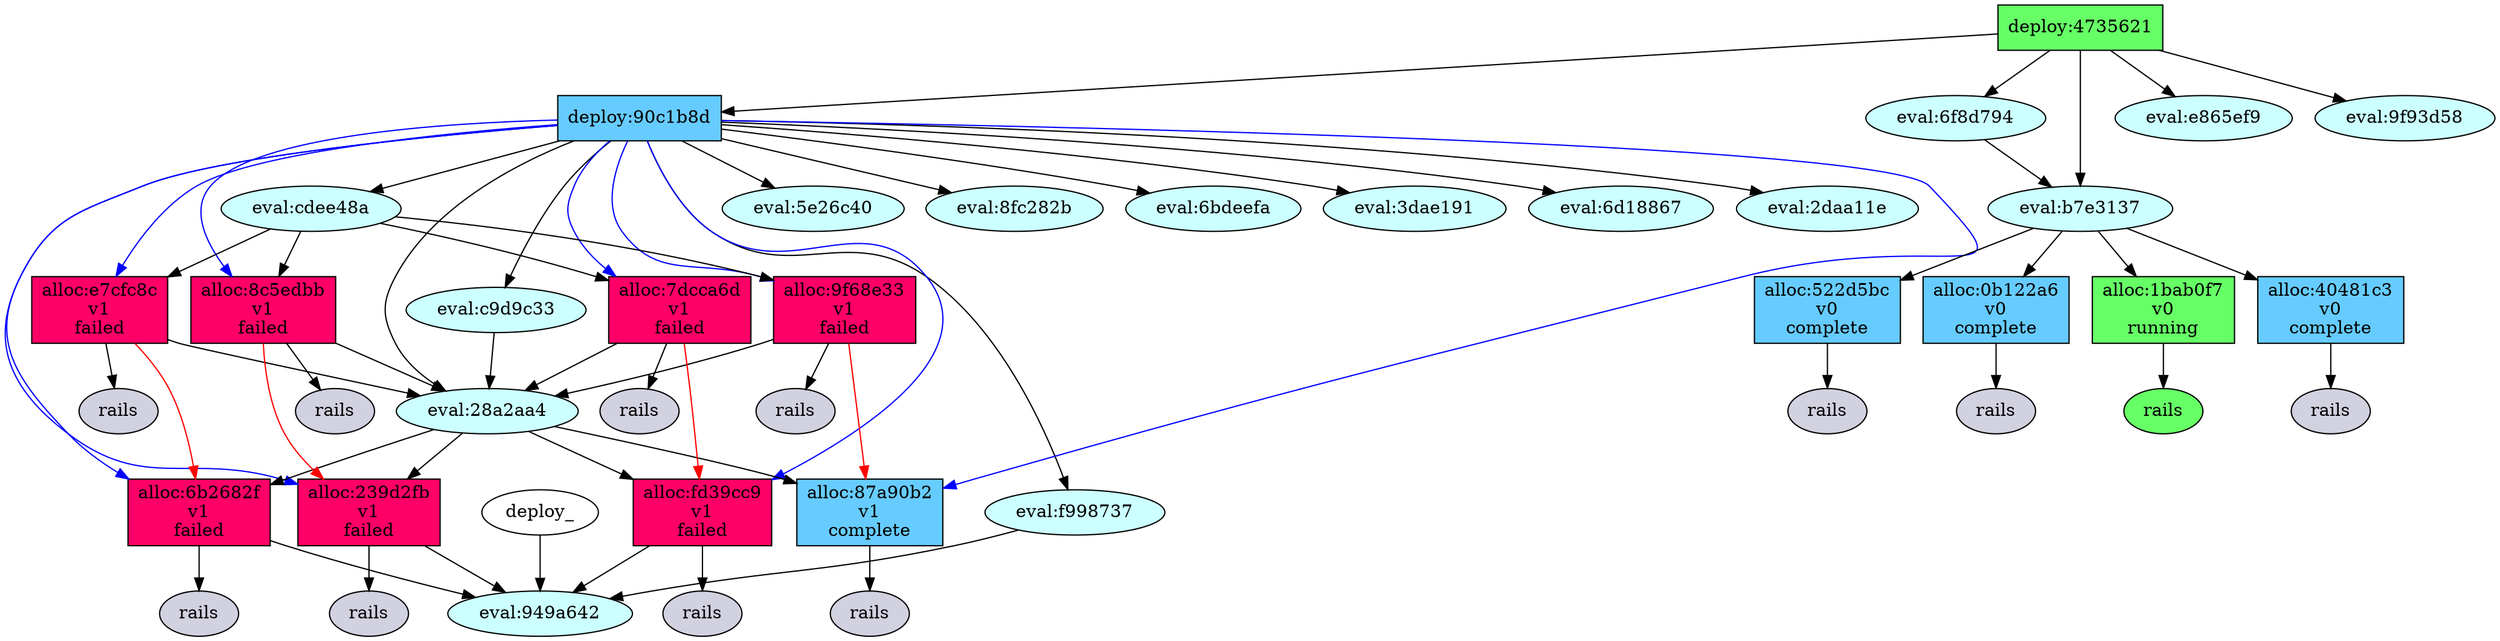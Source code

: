 digraph G {

/* deploy-to-deploy */
deploy_4735621 -> deploy_90c1b8d

/* deploy-to-eval */
deploy_4735621 -> eval_6f8d794
deploy_4735621 -> eval_b7e3137
deploy_4735621 -> eval_e865ef9
deploy_4735621 -> eval_9f93d58
deploy_90c1b8d -> eval_cdee48a
deploy_90c1b8d -> eval_5e26c40
deploy_90c1b8d -> eval_8fc282b
deploy_90c1b8d -> eval_6bdeefa
deploy_90c1b8d -> eval_c9d9c33
deploy_90c1b8d -> eval_28a2aa4
deploy_90c1b8d -> eval_3dae191
deploy_90c1b8d -> eval_6d18867
deploy_90c1b8d -> eval_2daa11e
deploy_90c1b8d -> eval_f998737
deploy_ -> eval_949a642

/* deploy-to-canary */
deploy_90c1b8d -> alloc_9f68e33 [color=blue]
deploy_90c1b8d -> alloc_e7cfc8c [color=blue]
deploy_90c1b8d -> alloc_7dcca6d [color=blue]
deploy_90c1b8d -> alloc_8c5edbb [color=blue]
deploy_90c1b8d -> alloc_239d2fb [color=blue]
deploy_90c1b8d -> alloc_87a90b2 [color=blue]
deploy_90c1b8d -> alloc_6b2682f [color=blue]
deploy_90c1b8d -> alloc_fd39cc9 [color=blue]

/* eval-to-eval */
eval_6f8d794 -> eval_b7e3137
eval_c9d9c33 -> eval_28a2aa4
eval_f998737 -> eval_949a642

/* eval-to-alloc */
eval_cdee48a -> alloc_7dcca6d
eval_cdee48a -> alloc_8c5edbb
eval_cdee48a -> alloc_9f68e33
eval_cdee48a -> alloc_e7cfc8c
eval_b7e3137 -> alloc_0b122a6
eval_b7e3137 -> alloc_1bab0f7
eval_b7e3137 -> alloc_40481c3
eval_b7e3137 -> alloc_522d5bc
eval_28a2aa4 -> alloc_239d2fb
eval_28a2aa4 -> alloc_6b2682f
eval_28a2aa4 -> alloc_87a90b2
eval_28a2aa4 -> alloc_fd39cc9

/* follow-up evals */
alloc_7dcca6d -> eval_28a2aa4
alloc_8c5edbb -> eval_28a2aa4
alloc_9f68e33 -> eval_28a2aa4
alloc_e7cfc8c -> eval_28a2aa4
alloc_239d2fb -> eval_949a642
alloc_6b2682f -> eval_949a642
alloc_fd39cc9 -> eval_949a642

/* reschedules */
alloc_8c5edbb -> alloc_239d2fb [color=red]
alloc_e7cfc8c -> alloc_6b2682f [color=red]
alloc_9f68e33 -> alloc_87a90b2 [color=red]
alloc_7dcca6d -> alloc_fd39cc9 [color=red]

/* evaluations */
eval_6f8d794 [label="eval:6f8d794", fillcolor="#ccffff", style=filled, tooltip="Status: complete\nTriggeredBy: job-register"]
eval_b7e3137 [label="eval:b7e3137", fillcolor="#ccffff", style=filled, tooltip="Status: complete\nTriggeredBy: queued-allocs"]
eval_e865ef9 [label="eval:e865ef9", fillcolor="#ccffff", style=filled, tooltip="Status: complete\nTriggeredBy: deployment-watcher"]
eval_9f93d58 [label="eval:9f93d58", fillcolor="#ccffff", style=filled, tooltip="Status: complete\nTriggeredBy: deployment-watcher"]
eval_cdee48a [label="eval:cdee48a", fillcolor="#ccffff", style=filled, tooltip="Status: complete\nTriggeredBy: job-register"]
eval_5e26c40 [label="eval:5e26c40", fillcolor="#ccffff", style=filled, tooltip="Status: complete\nTriggeredBy: alloc-failure"]
eval_8fc282b [label="eval:8fc282b", fillcolor="#ccffff", style=filled, tooltip="Status: complete\nTriggeredBy: alloc-failure"]
eval_6bdeefa [label="eval:6bdeefa", fillcolor="#ccffff", style=filled, tooltip="Status: complete\nTriggeredBy: alloc-failure"]
eval_c9d9c33 [label="eval:c9d9c33", fillcolor="#ccffff", style=filled, tooltip="Status: complete\nTriggeredBy: deployment-watcher"]
eval_28a2aa4 [label="eval:28a2aa4", fillcolor="#ccffff", style=filled, tooltip="Status: complete\nTriggeredBy: alloc-failure"]
eval_3dae191 [label="eval:3dae191", fillcolor="#ccffff", style=filled, tooltip="Status: complete\nTriggeredBy: alloc-failure"]
eval_6d18867 [label="eval:6d18867", fillcolor="#ccffff", style=filled, tooltip="Status: complete\nTriggeredBy: alloc-failure"]
eval_2daa11e [label="eval:2daa11e", fillcolor="#ccffff", style=filled, tooltip="Status: complete\nTriggeredBy: alloc-failure"]
eval_f998737 [label="eval:f998737", fillcolor="#ccffff", style=filled, tooltip="Status: complete\nTriggeredBy: deployment-watcher"]
eval_949a642 [label="eval:949a642", fillcolor="#ccffff", style=filled, tooltip="Status: pending\nTriggeredBy: alloc-failure"]

/* deployments */
deploy_4735621 [shape=box, label="deploy:4735621", fillcolor="#66ff66", tooltip="Status: successful\nDescription: Deployment completed successfully", style=filled]
deploy_90c1b8d [shape=box, label="deploy:90c1b8d", fillcolor="#66ccff", tooltip="Status: running\nDescription: Deployment is running but requires manual promotion", style=filled]

/* allocs */
alloc_7dcca6d [shape=box, label="alloc:7dcca6d\nv1\nfailed", tooltip="DesiredStatus: stop\nDeploymentStatus.Canary: true\nDeploymentStatus.Healthy: false", fillcolor="#ff0066", style=filled]
alloc_8c5edbb [shape=box, label="alloc:8c5edbb\nv1\nfailed", tooltip="DesiredStatus: stop\nDeploymentStatus.Canary: true\nDeploymentStatus.Healthy: false", fillcolor="#ff0066", style=filled]
alloc_9f68e33 [shape=box, label="alloc:9f68e33\nv1\nfailed", tooltip="DesiredStatus: stop\nDeploymentStatus.Canary: true\nDeploymentStatus.Healthy: false", fillcolor="#ff0066", style=filled]
alloc_e7cfc8c [shape=box, label="alloc:e7cfc8c\nv1\nfailed", tooltip="DesiredStatus: stop\nDeploymentStatus.Canary: true\nDeploymentStatus.Healthy: false", fillcolor="#ff0066", style=filled]
alloc_239d2fb [shape=box, label="alloc:239d2fb\nv1\nfailed", tooltip="DesiredStatus: run\nDeploymentStatus.Canary: true\nDeploymentStatus.Healthy: false", fillcolor="#ff0066", style=filled]
alloc_6b2682f [shape=box, label="alloc:6b2682f\nv1\nfailed", tooltip="DesiredStatus: run\nDeploymentStatus.Canary: true\nDeploymentStatus.Healthy: false", fillcolor="#ff0066", style=filled]
alloc_87a90b2 [shape=box, label="alloc:87a90b2\nv1\ncomplete", tooltip="DesiredStatus: stop\nDeploymentStatus.Canary: true\nDeploymentStatus.Healthy: false", fillcolor="#66ccff", style=filled]
alloc_fd39cc9 [shape=box, label="alloc:fd39cc9\nv1\nfailed", tooltip="DesiredStatus: run\nDeploymentStatus.Canary: true\nDeploymentStatus.Healthy: false", fillcolor="#ff0066", style=filled]
alloc_0b122a6 [shape=box, label="alloc:0b122a6\nv0\ncomplete", tooltip="DesiredStatus: stop\nDeploymentStatus.Canary: false\nDeploymentStatus.Healthy: true", fillcolor="#66ccff", style=filled]
alloc_1bab0f7 [shape=box, label="alloc:1bab0f7\nv0\nrunning", tooltip="DesiredStatus: run\nDeploymentStatus.Canary: false\nDeploymentStatus.Healthy: true", fillcolor="#66ff66", style=filled]
alloc_40481c3 [shape=box, label="alloc:40481c3\nv0\ncomplete", tooltip="DesiredStatus: stop\nDeploymentStatus.Canary: false\nDeploymentStatus.Healthy: true", fillcolor="#66ccff", style=filled]
alloc_522d5bc [shape=box, label="alloc:522d5bc\nv0\ncomplete", tooltip="DesiredStatus: stop\nDeploymentStatus.Canary: false\nDeploymentStatus.Healthy: true", fillcolor="#66ccff", style=filled]

/* tasks-to-allocs */
alloc_7dcca6d -> task_rails_7dcca6d
alloc_8c5edbb -> task_rails_8c5edbb
alloc_9f68e33 -> task_rails_9f68e33
alloc_e7cfc8c -> task_rails_e7cfc8c
alloc_239d2fb -> task_rails_239d2fb
alloc_6b2682f -> task_rails_6b2682f
alloc_87a90b2 -> task_rails_87a90b2
alloc_fd39cc9 -> task_rails_fd39cc9
alloc_0b122a6 -> task_rails_0b122a6
alloc_1bab0f7 -> task_rails_1bab0f7
alloc_40481c3 -> task_rails_40481c3
alloc_522d5bc -> task_rails_522d5bc

/* tasks */
task_rails_7dcca6d [label="rails", fillcolor="#d1d1e0", style=filled, tooltip="State: dead\nRestarts: 0\nEvents:\n- Task received by client\n- Building Task Directory\n- Task started by client\n- Exit Code: 1, Exit Message: &quot;Docker container exited with non-zero exit code: 1&quot;\n- Policy allows no restarts\n- Unhealthy because of failed task"]
task_rails_8c5edbb [label="rails", fillcolor="#d1d1e0", style=filled, tooltip="State: dead\nRestarts: 0\nEvents:\n- Task received by client\n- Building Task Directory\n- Task started by client\n- Exit Code: 1, Exit Message: &quot;Docker container exited with non-zero exit code: 1&quot;\n- Policy allows no restarts\n- Unhealthy because of failed task"]
task_rails_9f68e33 [label="rails", fillcolor="#d1d1e0", style=filled, tooltip="State: dead\nRestarts: 0\nEvents:\n- Task received by client\n- Building Task Directory\n- Task started by client\n- Exit Code: 1, Exit Message: &quot;Docker container exited with non-zero exit code: 1&quot;\n- Policy allows no restarts\n- Unhealthy because of failed task"]
task_rails_e7cfc8c [label="rails", fillcolor="#d1d1e0", style=filled, tooltip="State: dead\nRestarts: 0\nEvents:\n- Task received by client\n- Building Task Directory\n- Task started by client\n- Exit Code: 1, Exit Message: &quot;Docker container exited with non-zero exit code: 1&quot;\n- Policy allows no restarts\n- Unhealthy because of failed task"]
task_rails_239d2fb [label="rails", fillcolor="#d1d1e0", style=filled, tooltip="State: dead\nRestarts: 0\nEvents:\n- Task received by client\n- Building Task Directory\n- Task started by client\n- Exit Code: 1, Exit Message: &quot;Docker container exited with non-zero exit code: 1&quot;\n- Policy allows no restarts\n- Unhealthy because of failed task"]
task_rails_6b2682f [label="rails", fillcolor="#d1d1e0", style=filled, tooltip="State: dead\nRestarts: 0\nEvents:\n- Task received by client\n- Building Task Directory\n- Task started by client\n- Exit Code: 1, Exit Message: &quot;Docker container exited with non-zero exit code: 1&quot;\n- Policy allows no restarts\n- Unhealthy because of failed task"]
task_rails_87a90b2 [label="rails", fillcolor="#d1d1e0", style=filled, tooltip="State: dead\nRestarts: 0\nEvents:\n- Task received by client\n- Building Task Directory\n- Task started by client\n- Sent interrupt. Waiting 5s before force killing\n- Exit Code: 1, Exit Message: &quot;Docker container exited with non-zero exit code: 1&quot;\n- Task successfully killed"]
task_rails_fd39cc9 [label="rails", fillcolor="#d1d1e0", style=filled, tooltip="State: dead\nRestarts: 0\nEvents:\n- Task received by client\n- Building Task Directory\n- Task started by client\n- Exit Code: 1, Exit Message: &quot;Docker container exited with non-zero exit code: 1&quot;\n- Policy allows no restarts\n- Unhealthy because of failed task"]
task_rails_0b122a6 [label="rails", fillcolor="#d1d1e0", style=filled, tooltip="State: dead\nRestarts: 0\nEvents:\n- Task received by client\n- Building Task Directory\n- Task started by client\n- Sent interrupt. Waiting 5s before force killing\n- Exit Code: 0\n- Task successfully killed"]
task_rails_1bab0f7 [label="rails", fillcolor="#66ff66", style=filled, tooltip="State: running\nRestarts: 0\nEvents:\n- Task received by client\n- Building Task Directory\n- Task started by client"]
task_rails_40481c3 [label="rails", fillcolor="#d1d1e0", style=filled, tooltip="State: dead\nRestarts: 0\nEvents:\n- Task received by client\n- Building Task Directory\n- Task started by client\n- Sent interrupt. Waiting 5s before force killing\n- Exit Code: 0\n- Task successfully killed"]
task_rails_522d5bc [label="rails", fillcolor="#d1d1e0", style=filled, tooltip="State: dead\nRestarts: 0\nEvents:\n- Task received by client\n- Building Task Directory\n- Task started by client\n- Sent interrupt. Waiting 5s before force killing\n- Exit Code: 0\n- Task successfully killed"]
}
